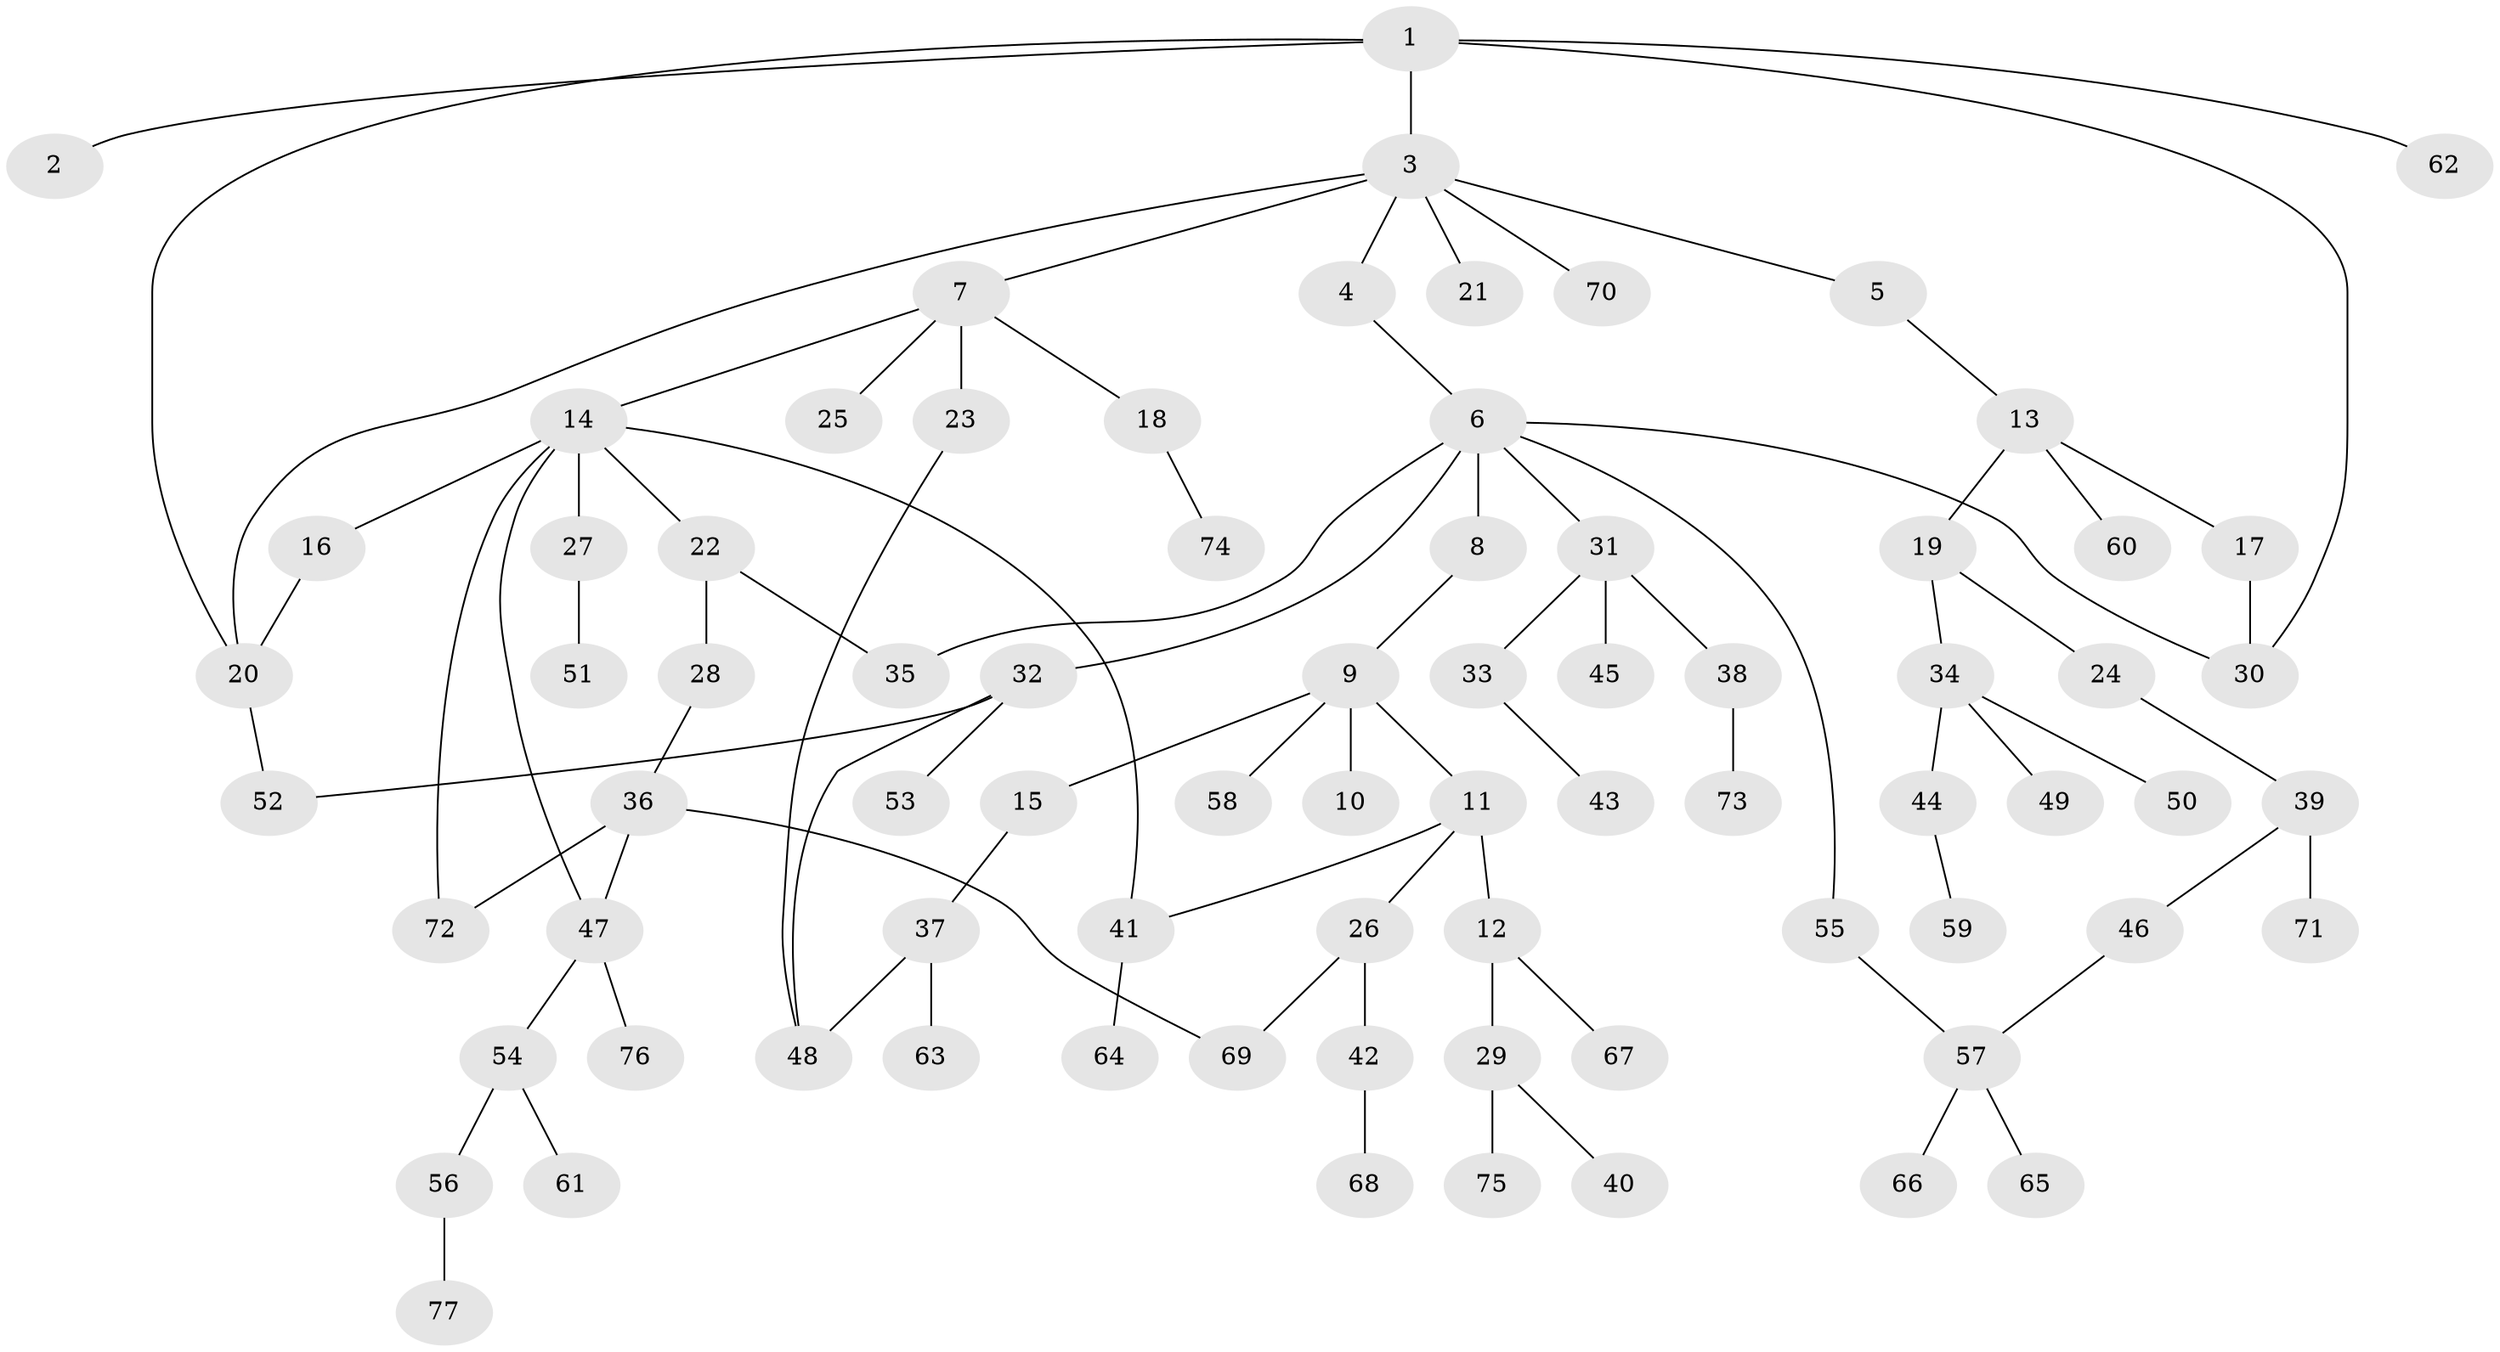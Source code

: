 // coarse degree distribution, {6: 0.018518518518518517, 1: 0.4444444444444444, 5: 0.05555555555555555, 2: 0.18518518518518517, 9: 0.018518518518518517, 4: 0.1111111111111111, 3: 0.14814814814814814, 8: 0.018518518518518517}
// Generated by graph-tools (version 1.1) at 2025/23/03/03/25 07:23:30]
// undirected, 77 vertices, 89 edges
graph export_dot {
graph [start="1"]
  node [color=gray90,style=filled];
  1;
  2;
  3;
  4;
  5;
  6;
  7;
  8;
  9;
  10;
  11;
  12;
  13;
  14;
  15;
  16;
  17;
  18;
  19;
  20;
  21;
  22;
  23;
  24;
  25;
  26;
  27;
  28;
  29;
  30;
  31;
  32;
  33;
  34;
  35;
  36;
  37;
  38;
  39;
  40;
  41;
  42;
  43;
  44;
  45;
  46;
  47;
  48;
  49;
  50;
  51;
  52;
  53;
  54;
  55;
  56;
  57;
  58;
  59;
  60;
  61;
  62;
  63;
  64;
  65;
  66;
  67;
  68;
  69;
  70;
  71;
  72;
  73;
  74;
  75;
  76;
  77;
  1 -- 2;
  1 -- 3;
  1 -- 20;
  1 -- 62;
  1 -- 30;
  3 -- 4;
  3 -- 5;
  3 -- 7;
  3 -- 21;
  3 -- 70;
  3 -- 20;
  4 -- 6;
  5 -- 13;
  6 -- 8;
  6 -- 31;
  6 -- 32;
  6 -- 55;
  6 -- 30;
  6 -- 35;
  7 -- 14;
  7 -- 18;
  7 -- 23;
  7 -- 25;
  8 -- 9;
  9 -- 10;
  9 -- 11;
  9 -- 15;
  9 -- 58;
  11 -- 12;
  11 -- 26;
  11 -- 41;
  12 -- 29;
  12 -- 67;
  13 -- 17;
  13 -- 19;
  13 -- 60;
  14 -- 16;
  14 -- 22;
  14 -- 27;
  14 -- 72;
  14 -- 47;
  14 -- 41;
  15 -- 37;
  16 -- 20;
  17 -- 30;
  18 -- 74;
  19 -- 24;
  19 -- 34;
  20 -- 52;
  22 -- 28;
  22 -- 35;
  23 -- 48;
  24 -- 39;
  26 -- 42;
  26 -- 69;
  27 -- 51;
  28 -- 36;
  29 -- 40;
  29 -- 75;
  31 -- 33;
  31 -- 38;
  31 -- 45;
  32 -- 52;
  32 -- 53;
  32 -- 48;
  33 -- 43;
  34 -- 44;
  34 -- 49;
  34 -- 50;
  36 -- 47;
  36 -- 72;
  36 -- 69;
  37 -- 48;
  37 -- 63;
  38 -- 73;
  39 -- 46;
  39 -- 71;
  41 -- 64;
  42 -- 68;
  44 -- 59;
  46 -- 57;
  47 -- 54;
  47 -- 76;
  54 -- 56;
  54 -- 61;
  55 -- 57;
  56 -- 77;
  57 -- 65;
  57 -- 66;
}
